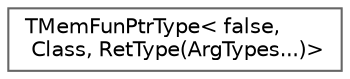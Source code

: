 digraph "Graphical Class Hierarchy"
{
 // INTERACTIVE_SVG=YES
 // LATEX_PDF_SIZE
  bgcolor="transparent";
  edge [fontname=Helvetica,fontsize=10,labelfontname=Helvetica,labelfontsize=10];
  node [fontname=Helvetica,fontsize=10,shape=box,height=0.2,width=0.4];
  rankdir="LR";
  Node0 [id="Node000000",label="TMemFunPtrType\< false,\l Class, RetType(ArgTypes...)\>",height=0.2,width=0.4,color="grey40", fillcolor="white", style="filled",URL="$db/d01/structTMemFunPtrType_3_01false_00_01Class_00_01RetType_07ArgTypes_8_8_8_08_4.html",tooltip=" "];
}
